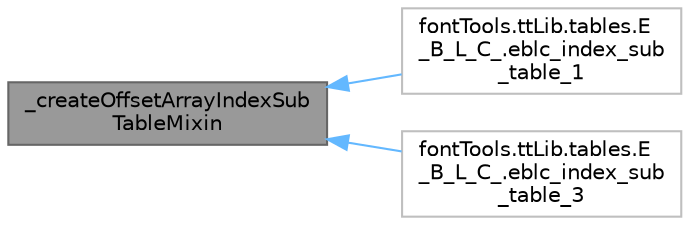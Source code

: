 digraph "_createOffsetArrayIndexSubTableMixin"
{
 // LATEX_PDF_SIZE
  bgcolor="transparent";
  edge [fontname=Helvetica,fontsize=10,labelfontname=Helvetica,labelfontsize=10];
  node [fontname=Helvetica,fontsize=10,shape=box,height=0.2,width=0.4];
  rankdir="LR";
  Node1 [id="Node000001",label="_createOffsetArrayIndexSub\lTableMixin",height=0.2,width=0.4,color="gray40", fillcolor="grey60", style="filled", fontcolor="black",tooltip=" "];
  Node1 -> Node2 [id="edge1_Node000001_Node000002",dir="back",color="steelblue1",style="solid",tooltip=" "];
  Node2 [id="Node000002",label="fontTools.ttLib.tables.E\l_B_L_C_.eblc_index_sub\l_table_1",height=0.2,width=0.4,color="grey75", fillcolor="white", style="filled",URL="$d9/dcc/classfontTools_1_1ttLib_1_1tables_1_1E__B__L__C___1_1eblc__index__sub__table__1.html",tooltip=" "];
  Node1 -> Node3 [id="edge2_Node000001_Node000003",dir="back",color="steelblue1",style="solid",tooltip=" "];
  Node3 [id="Node000003",label="fontTools.ttLib.tables.E\l_B_L_C_.eblc_index_sub\l_table_3",height=0.2,width=0.4,color="grey75", fillcolor="white", style="filled",URL="$d0/d15/classfontTools_1_1ttLib_1_1tables_1_1E__B__L__C___1_1eblc__index__sub__table__3.html",tooltip=" "];
}
